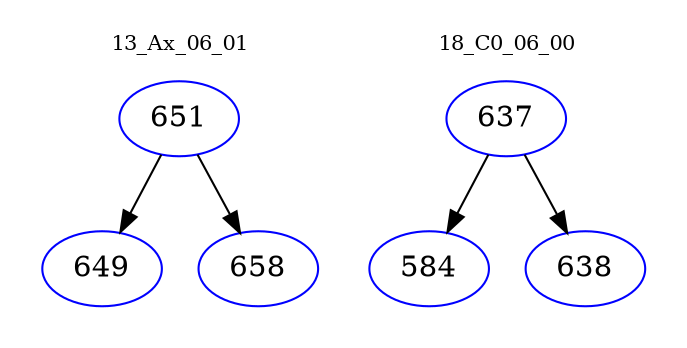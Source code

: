 digraph{
subgraph cluster_0 {
color = white
label = "13_Ax_06_01";
fontsize=10;
T0_651 [label="651", color="blue"]
T0_651 -> T0_649 [color="black"]
T0_649 [label="649", color="blue"]
T0_651 -> T0_658 [color="black"]
T0_658 [label="658", color="blue"]
}
subgraph cluster_1 {
color = white
label = "18_C0_06_00";
fontsize=10;
T1_637 [label="637", color="blue"]
T1_637 -> T1_584 [color="black"]
T1_584 [label="584", color="blue"]
T1_637 -> T1_638 [color="black"]
T1_638 [label="638", color="blue"]
}
}
